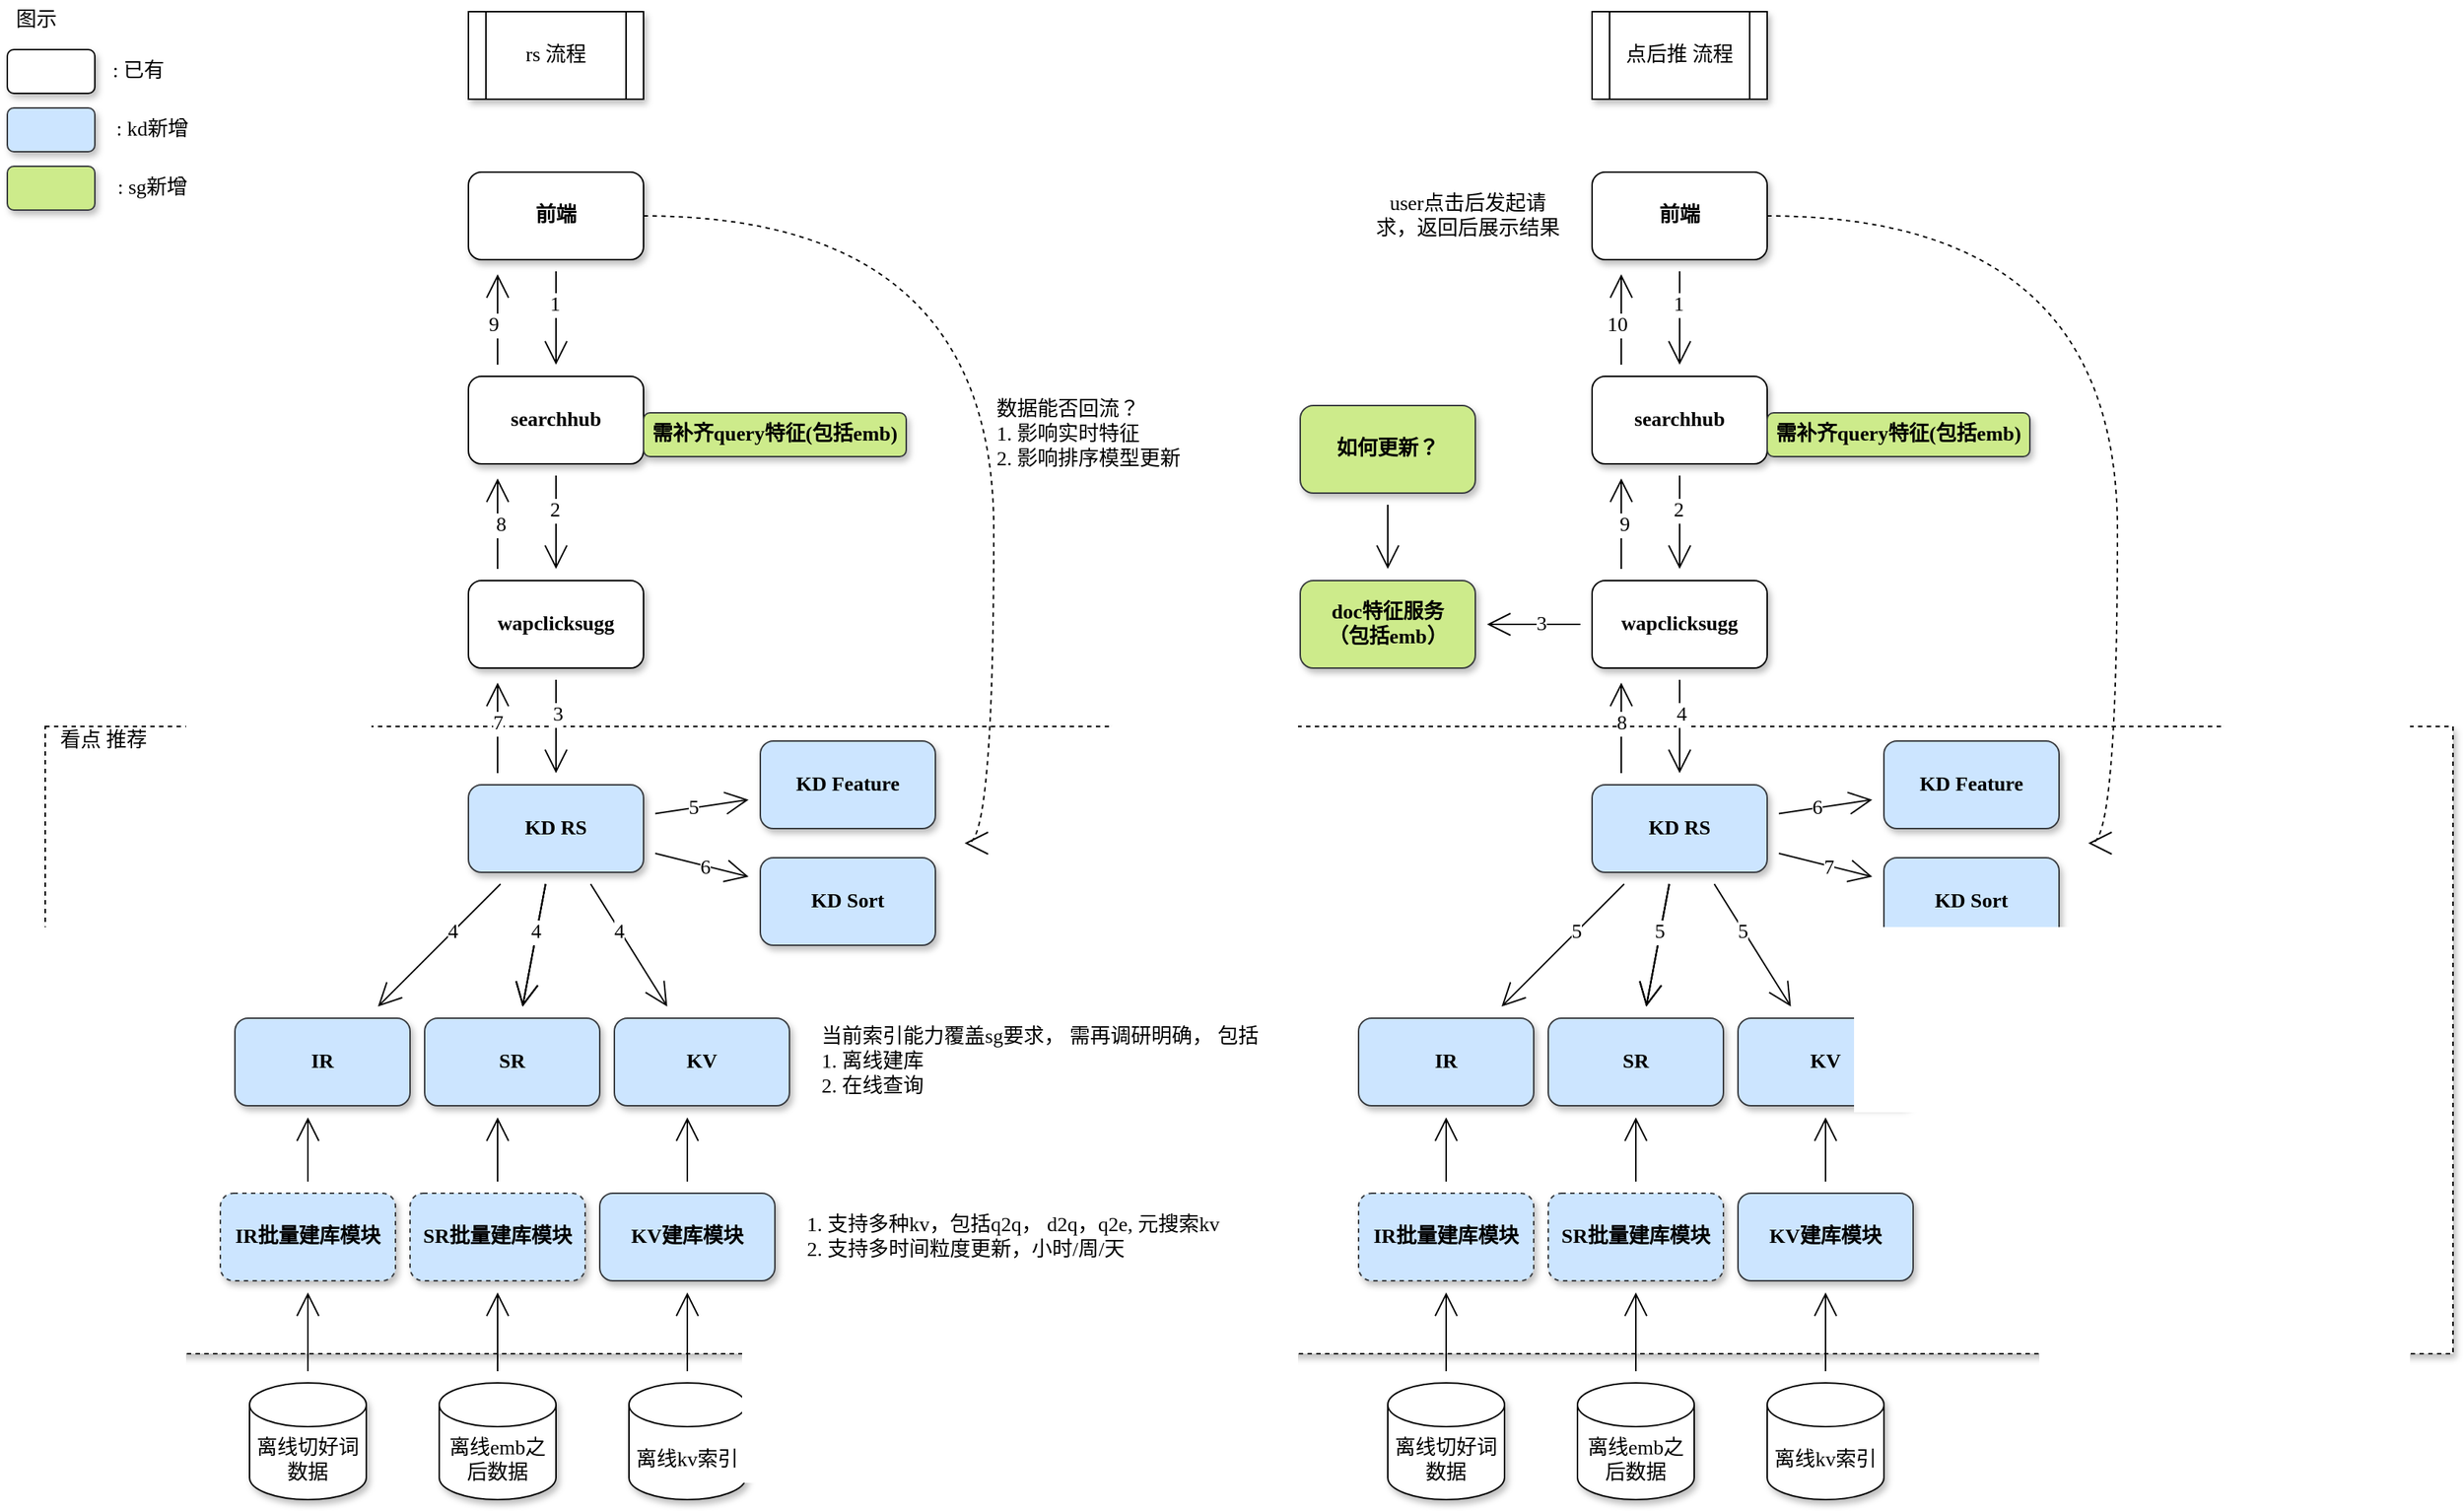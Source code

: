 <mxfile version="14.8.1" type="github">
  <diagram id="nnFaAH7HEng3U08NslFG" name="Page-1">
    <mxGraphModel dx="2306" dy="1069" grid="1" gridSize="10" guides="1" tooltips="1" connect="1" arrows="1" fold="1" page="1" pageScale="1" pageWidth="827" pageHeight="1169" math="0" shadow="0">
      <root>
        <mxCell id="0" />
        <mxCell id="1" parent="0" />
        <mxCell id="K0uJuNvoGsz66MAFgmQ2-1" value="" style="rounded=0;whiteSpace=wrap;html=1;shadow=1;labelBackgroundColor=none;hachureGap=4;pointerEvents=0;fontFamily=Comic Sans MS;fontSize=14;dashed=1;" vertex="1" parent="1">
          <mxGeometry x="170" y="610" width="1650" height="430" as="geometry" />
        </mxCell>
        <mxCell id="K0uJuNvoGsz66MAFgmQ2-2" value="" style="edgeStyle=none;curved=1;rounded=0;orthogonalLoop=1;jettySize=auto;html=1;fontFamily=Comic Sans MS;fontSize=14;endArrow=open;startSize=14;endSize=14;sourcePerimeterSpacing=8;targetPerimeterSpacing=8;" edge="1" parent="1" source="K0uJuNvoGsz66MAFgmQ2-5" target="K0uJuNvoGsz66MAFgmQ2-11">
          <mxGeometry relative="1" as="geometry" />
        </mxCell>
        <mxCell id="K0uJuNvoGsz66MAFgmQ2-3" value="1" style="edgeLabel;html=1;align=center;verticalAlign=middle;resizable=0;points=[];fontSize=14;fontFamily=Comic Sans MS;" vertex="1" connectable="0" parent="K0uJuNvoGsz66MAFgmQ2-2">
          <mxGeometry x="-0.281" y="-1" relative="1" as="geometry">
            <mxPoint as="offset" />
          </mxGeometry>
        </mxCell>
        <mxCell id="K0uJuNvoGsz66MAFgmQ2-4" style="edgeStyle=orthogonalEdgeStyle;curved=1;rounded=0;orthogonalLoop=1;jettySize=auto;html=1;exitX=1;exitY=0.5;exitDx=0;exitDy=0;dashed=1;fontFamily=Comic Sans MS;fontSize=14;endArrow=open;startSize=14;endSize=14;sourcePerimeterSpacing=8;targetPerimeterSpacing=8;" edge="1" parent="1" source="K0uJuNvoGsz66MAFgmQ2-5">
          <mxGeometry relative="1" as="geometry">
            <mxPoint x="800" y="690" as="targetPoint" />
            <Array as="points">
              <mxPoint x="820" y="260" />
              <mxPoint x="820" y="690" />
            </Array>
          </mxGeometry>
        </mxCell>
        <mxCell id="K0uJuNvoGsz66MAFgmQ2-5" value="前端" style="rounded=1;whiteSpace=wrap;html=1;hachureGap=4;pointerEvents=0;shadow=1;fontFamily=Comic Sans MS;labelBackgroundColor=none;fontStyle=1;fontSize=14;" vertex="1" parent="1">
          <mxGeometry x="460" y="230" width="120" height="60" as="geometry" />
        </mxCell>
        <mxCell id="K0uJuNvoGsz66MAFgmQ2-6" value="rs 流程" style="shape=process;whiteSpace=wrap;html=1;backgroundOutline=1;shadow=1;labelBackgroundColor=none;hachureGap=4;pointerEvents=0;fontFamily=Comic Sans MS;fontSize=14;" vertex="1" parent="1">
          <mxGeometry x="460" y="120" width="120" height="60" as="geometry" />
        </mxCell>
        <mxCell id="K0uJuNvoGsz66MAFgmQ2-7" value="" style="edgeStyle=none;curved=1;rounded=0;orthogonalLoop=1;jettySize=auto;html=1;fontFamily=Comic Sans MS;fontSize=14;endArrow=open;startSize=14;endSize=14;sourcePerimeterSpacing=8;targetPerimeterSpacing=8;" edge="1" parent="1" source="K0uJuNvoGsz66MAFgmQ2-11" target="K0uJuNvoGsz66MAFgmQ2-16">
          <mxGeometry relative="1" as="geometry" />
        </mxCell>
        <mxCell id="K0uJuNvoGsz66MAFgmQ2-8" value="2" style="edgeLabel;html=1;align=center;verticalAlign=middle;resizable=0;points=[];fontSize=14;fontFamily=Comic Sans MS;" vertex="1" connectable="0" parent="K0uJuNvoGsz66MAFgmQ2-7">
          <mxGeometry x="-0.25" y="-1" relative="1" as="geometry">
            <mxPoint as="offset" />
          </mxGeometry>
        </mxCell>
        <mxCell id="K0uJuNvoGsz66MAFgmQ2-9" style="edgeStyle=none;curved=1;rounded=0;orthogonalLoop=1;jettySize=auto;html=1;fontFamily=Comic Sans MS;fontSize=14;endArrow=open;startSize=14;endSize=14;sourcePerimeterSpacing=8;targetPerimeterSpacing=8;" edge="1" parent="1">
          <mxGeometry relative="1" as="geometry">
            <mxPoint x="480" y="300" as="targetPoint" />
            <mxPoint x="480" y="362" as="sourcePoint" />
          </mxGeometry>
        </mxCell>
        <mxCell id="K0uJuNvoGsz66MAFgmQ2-10" value="9" style="edgeLabel;html=1;align=center;verticalAlign=middle;resizable=0;points=[];fontSize=14;fontFamily=Comic Sans MS;" vertex="1" connectable="0" parent="K0uJuNvoGsz66MAFgmQ2-9">
          <mxGeometry x="-0.129" y="3" relative="1" as="geometry">
            <mxPoint as="offset" />
          </mxGeometry>
        </mxCell>
        <mxCell id="K0uJuNvoGsz66MAFgmQ2-11" value="searchhub" style="rounded=1;whiteSpace=wrap;html=1;hachureGap=4;pointerEvents=0;shadow=1;fontFamily=Comic Sans MS;labelBackgroundColor=none;fontStyle=1;fontSize=14;" vertex="1" parent="1">
          <mxGeometry x="460" y="370" width="120" height="60" as="geometry" />
        </mxCell>
        <mxCell id="K0uJuNvoGsz66MAFgmQ2-12" value="" style="edgeStyle=none;curved=1;rounded=0;orthogonalLoop=1;jettySize=auto;html=1;fontFamily=Comic Sans MS;fontSize=14;endArrow=open;startSize=14;endSize=14;sourcePerimeterSpacing=8;targetPerimeterSpacing=8;" edge="1" parent="1" source="K0uJuNvoGsz66MAFgmQ2-16" target="K0uJuNvoGsz66MAFgmQ2-38">
          <mxGeometry relative="1" as="geometry" />
        </mxCell>
        <mxCell id="K0uJuNvoGsz66MAFgmQ2-13" value="3" style="edgeLabel;html=1;align=center;verticalAlign=middle;resizable=0;points=[];fontSize=14;fontFamily=Comic Sans MS;" vertex="1" connectable="0" parent="K0uJuNvoGsz66MAFgmQ2-12">
          <mxGeometry x="-0.25" y="1" relative="1" as="geometry">
            <mxPoint as="offset" />
          </mxGeometry>
        </mxCell>
        <mxCell id="K0uJuNvoGsz66MAFgmQ2-14" style="edgeStyle=none;curved=1;rounded=0;orthogonalLoop=1;jettySize=auto;html=1;fontFamily=Comic Sans MS;fontSize=14;endArrow=open;startSize=14;endSize=14;sourcePerimeterSpacing=8;targetPerimeterSpacing=8;" edge="1" parent="1">
          <mxGeometry relative="1" as="geometry">
            <mxPoint x="480" y="440" as="targetPoint" />
            <mxPoint x="480" y="502" as="sourcePoint" />
          </mxGeometry>
        </mxCell>
        <mxCell id="K0uJuNvoGsz66MAFgmQ2-15" value="8" style="edgeLabel;html=1;align=center;verticalAlign=middle;resizable=0;points=[];fontSize=14;fontFamily=Comic Sans MS;" vertex="1" connectable="0" parent="K0uJuNvoGsz66MAFgmQ2-14">
          <mxGeometry x="-0.018" y="-1" relative="1" as="geometry">
            <mxPoint x="1" as="offset" />
          </mxGeometry>
        </mxCell>
        <mxCell id="K0uJuNvoGsz66MAFgmQ2-16" value="wapclicksugg" style="rounded=1;whiteSpace=wrap;html=1;hachureGap=4;pointerEvents=0;shadow=1;fontFamily=Comic Sans MS;labelBackgroundColor=none;fontStyle=1;fontSize=14;" vertex="1" parent="1">
          <mxGeometry x="460" y="510" width="120" height="60" as="geometry" />
        </mxCell>
        <mxCell id="K0uJuNvoGsz66MAFgmQ2-17" value="" style="rounded=1;whiteSpace=wrap;html=1;shadow=1;labelBackgroundColor=none;hachureGap=4;pointerEvents=0;fontFamily=Comic Sans MS;fontSize=14;" vertex="1" parent="1">
          <mxGeometry x="144" y="146" width="60" height="30" as="geometry" />
        </mxCell>
        <mxCell id="K0uJuNvoGsz66MAFgmQ2-18" value="图示" style="text;html=1;strokeColor=none;fillColor=none;align=center;verticalAlign=middle;whiteSpace=wrap;rounded=0;shadow=1;labelBackgroundColor=none;hachureGap=4;pointerEvents=0;fontFamily=Comic Sans MS;fontSize=14;" vertex="1" parent="1">
          <mxGeometry x="144" y="116" width="40" height="20" as="geometry" />
        </mxCell>
        <mxCell id="K0uJuNvoGsz66MAFgmQ2-19" value="" style="rounded=1;whiteSpace=wrap;html=1;shadow=1;labelBackgroundColor=none;hachureGap=4;pointerEvents=0;fontFamily=Comic Sans MS;fontSize=14;fillColor=#cce5ff;strokeColor=#36393d;" vertex="1" parent="1">
          <mxGeometry x="144" y="186" width="60" height="30" as="geometry" />
        </mxCell>
        <mxCell id="K0uJuNvoGsz66MAFgmQ2-20" value=": 已有" style="text;html=1;strokeColor=none;fillColor=none;align=center;verticalAlign=middle;whiteSpace=wrap;rounded=0;shadow=1;labelBackgroundColor=none;hachureGap=4;pointerEvents=0;fontFamily=Comic Sans MS;fontSize=14;" vertex="1" parent="1">
          <mxGeometry x="214" y="151" width="40" height="20" as="geometry" />
        </mxCell>
        <mxCell id="K0uJuNvoGsz66MAFgmQ2-21" value=": kd新增" style="text;html=1;strokeColor=none;fillColor=none;align=center;verticalAlign=middle;whiteSpace=wrap;rounded=0;shadow=1;labelBackgroundColor=none;hachureGap=4;pointerEvents=0;fontFamily=Comic Sans MS;fontSize=14;" vertex="1" parent="1">
          <mxGeometry x="214" y="191" width="59" height="20" as="geometry" />
        </mxCell>
        <mxCell id="K0uJuNvoGsz66MAFgmQ2-22" value="需补齐query特征(包括emb)" style="rounded=1;whiteSpace=wrap;html=1;hachureGap=4;pointerEvents=0;shadow=1;fontFamily=Comic Sans MS;labelBackgroundColor=none;fontStyle=1;fontSize=14;fillColor=#cdeb8b;strokeColor=#36393d;" vertex="1" parent="1">
          <mxGeometry x="580" y="395" width="180" height="30" as="geometry" />
        </mxCell>
        <mxCell id="K0uJuNvoGsz66MAFgmQ2-23" value="" style="edgeStyle=none;curved=1;rounded=0;orthogonalLoop=1;jettySize=auto;html=1;fontFamily=Comic Sans MS;fontSize=14;endArrow=open;startSize=14;endSize=14;sourcePerimeterSpacing=8;targetPerimeterSpacing=8;" edge="1" parent="1" source="K0uJuNvoGsz66MAFgmQ2-38" target="K0uJuNvoGsz66MAFgmQ2-39">
          <mxGeometry relative="1" as="geometry" />
        </mxCell>
        <mxCell id="K0uJuNvoGsz66MAFgmQ2-24" value="6" style="edgeLabel;html=1;align=center;verticalAlign=middle;resizable=0;points=[];fontSize=14;fontFamily=Comic Sans MS;" vertex="1" connectable="0" parent="K0uJuNvoGsz66MAFgmQ2-23">
          <mxGeometry x="0.066" relative="1" as="geometry">
            <mxPoint y="1" as="offset" />
          </mxGeometry>
        </mxCell>
        <mxCell id="K0uJuNvoGsz66MAFgmQ2-25" value="" style="edgeStyle=none;curved=1;rounded=0;orthogonalLoop=1;jettySize=auto;html=1;fontFamily=Comic Sans MS;fontSize=14;endArrow=open;startSize=14;endSize=14;sourcePerimeterSpacing=8;targetPerimeterSpacing=8;" edge="1" parent="1" source="K0uJuNvoGsz66MAFgmQ2-38" target="K0uJuNvoGsz66MAFgmQ2-40">
          <mxGeometry relative="1" as="geometry" />
        </mxCell>
        <mxCell id="K0uJuNvoGsz66MAFgmQ2-26" value="5" style="edgeLabel;html=1;align=center;verticalAlign=middle;resizable=0;points=[];fontSize=14;fontFamily=Comic Sans MS;" vertex="1" connectable="0" parent="K0uJuNvoGsz66MAFgmQ2-25">
          <mxGeometry x="-0.188" relative="1" as="geometry">
            <mxPoint as="offset" />
          </mxGeometry>
        </mxCell>
        <mxCell id="K0uJuNvoGsz66MAFgmQ2-27" value="" style="edgeStyle=none;curved=1;rounded=0;orthogonalLoop=1;jettySize=auto;html=1;fontFamily=Comic Sans MS;fontSize=14;endArrow=open;startSize=14;endSize=14;sourcePerimeterSpacing=8;targetPerimeterSpacing=8;" edge="1" parent="1" source="K0uJuNvoGsz66MAFgmQ2-38" target="K0uJuNvoGsz66MAFgmQ2-41">
          <mxGeometry relative="1" as="geometry" />
        </mxCell>
        <mxCell id="K0uJuNvoGsz66MAFgmQ2-28" value="4" style="edgeLabel;html=1;align=center;verticalAlign=middle;resizable=0;points=[];fontSize=14;fontFamily=Comic Sans MS;" vertex="1" connectable="0" parent="K0uJuNvoGsz66MAFgmQ2-27">
          <mxGeometry x="-0.214" relative="1" as="geometry">
            <mxPoint as="offset" />
          </mxGeometry>
        </mxCell>
        <mxCell id="K0uJuNvoGsz66MAFgmQ2-29" value="" style="edgeStyle=none;curved=1;rounded=0;orthogonalLoop=1;jettySize=auto;html=1;fontFamily=Comic Sans MS;fontSize=14;endArrow=open;startSize=14;endSize=14;sourcePerimeterSpacing=8;targetPerimeterSpacing=8;" edge="1" parent="1" source="K0uJuNvoGsz66MAFgmQ2-38" target="K0uJuNvoGsz66MAFgmQ2-42">
          <mxGeometry relative="1" as="geometry" />
        </mxCell>
        <mxCell id="K0uJuNvoGsz66MAFgmQ2-30" value="" style="edgeStyle=none;curved=1;rounded=0;orthogonalLoop=1;jettySize=auto;html=1;fontFamily=Comic Sans MS;fontSize=14;endArrow=open;startSize=14;endSize=14;sourcePerimeterSpacing=8;targetPerimeterSpacing=8;" edge="1" parent="1" source="K0uJuNvoGsz66MAFgmQ2-38" target="K0uJuNvoGsz66MAFgmQ2-42">
          <mxGeometry relative="1" as="geometry" />
        </mxCell>
        <mxCell id="K0uJuNvoGsz66MAFgmQ2-31" value="" style="edgeStyle=none;curved=1;rounded=0;orthogonalLoop=1;jettySize=auto;html=1;fontFamily=Comic Sans MS;fontSize=14;endArrow=open;startSize=14;endSize=14;sourcePerimeterSpacing=8;targetPerimeterSpacing=8;" edge="1" parent="1" source="K0uJuNvoGsz66MAFgmQ2-38" target="K0uJuNvoGsz66MAFgmQ2-42">
          <mxGeometry relative="1" as="geometry" />
        </mxCell>
        <mxCell id="K0uJuNvoGsz66MAFgmQ2-32" value="" style="edgeStyle=none;curved=1;rounded=0;orthogonalLoop=1;jettySize=auto;html=1;fontFamily=Comic Sans MS;fontSize=14;endArrow=open;startSize=14;endSize=14;sourcePerimeterSpacing=8;targetPerimeterSpacing=8;" edge="1" parent="1" source="K0uJuNvoGsz66MAFgmQ2-38" target="K0uJuNvoGsz66MAFgmQ2-42">
          <mxGeometry relative="1" as="geometry" />
        </mxCell>
        <mxCell id="K0uJuNvoGsz66MAFgmQ2-33" value="4" style="edgeLabel;html=1;align=center;verticalAlign=middle;resizable=0;points=[];fontSize=14;fontFamily=Comic Sans MS;" vertex="1" connectable="0" parent="K0uJuNvoGsz66MAFgmQ2-32">
          <mxGeometry x="-0.211" y="-1" relative="1" as="geometry">
            <mxPoint as="offset" />
          </mxGeometry>
        </mxCell>
        <mxCell id="K0uJuNvoGsz66MAFgmQ2-34" value="" style="edgeStyle=none;curved=1;rounded=0;orthogonalLoop=1;jettySize=auto;html=1;fontFamily=Comic Sans MS;fontSize=14;endArrow=open;startSize=14;endSize=14;sourcePerimeterSpacing=8;targetPerimeterSpacing=8;" edge="1" parent="1" source="K0uJuNvoGsz66MAFgmQ2-38" target="K0uJuNvoGsz66MAFgmQ2-43">
          <mxGeometry relative="1" as="geometry" />
        </mxCell>
        <mxCell id="K0uJuNvoGsz66MAFgmQ2-35" value="4" style="edgeLabel;html=1;align=center;verticalAlign=middle;resizable=0;points=[];fontSize=14;fontFamily=Comic Sans MS;" vertex="1" connectable="0" parent="K0uJuNvoGsz66MAFgmQ2-34">
          <mxGeometry x="-0.246" y="-1" relative="1" as="geometry">
            <mxPoint as="offset" />
          </mxGeometry>
        </mxCell>
        <mxCell id="K0uJuNvoGsz66MAFgmQ2-36" style="edgeStyle=none;curved=1;rounded=0;orthogonalLoop=1;jettySize=auto;html=1;fontFamily=Comic Sans MS;fontSize=14;endArrow=open;startSize=14;endSize=14;sourcePerimeterSpacing=8;targetPerimeterSpacing=8;" edge="1" parent="1">
          <mxGeometry relative="1" as="geometry">
            <mxPoint x="480" y="580" as="targetPoint" />
            <mxPoint x="480" y="642" as="sourcePoint" />
          </mxGeometry>
        </mxCell>
        <mxCell id="K0uJuNvoGsz66MAFgmQ2-37" value="7" style="edgeLabel;html=1;align=center;verticalAlign=middle;resizable=0;points=[];fontSize=14;fontFamily=Comic Sans MS;" vertex="1" connectable="0" parent="K0uJuNvoGsz66MAFgmQ2-36">
          <mxGeometry x="0.099" relative="1" as="geometry">
            <mxPoint as="offset" />
          </mxGeometry>
        </mxCell>
        <mxCell id="K0uJuNvoGsz66MAFgmQ2-38" value="KD RS" style="rounded=1;whiteSpace=wrap;html=1;hachureGap=4;pointerEvents=0;shadow=1;fontFamily=Comic Sans MS;labelBackgroundColor=none;fontStyle=1;fontSize=14;fillColor=#cce5ff;strokeColor=#36393d;" vertex="1" parent="1">
          <mxGeometry x="460" y="650" width="120" height="60" as="geometry" />
        </mxCell>
        <mxCell id="K0uJuNvoGsz66MAFgmQ2-39" value="KD Sort" style="rounded=1;whiteSpace=wrap;html=1;hachureGap=4;pointerEvents=0;shadow=1;fontFamily=Comic Sans MS;labelBackgroundColor=none;fontStyle=1;fontSize=14;fillColor=#cce5ff;strokeColor=#36393d;" vertex="1" parent="1">
          <mxGeometry x="660" y="700" width="120" height="60" as="geometry" />
        </mxCell>
        <mxCell id="K0uJuNvoGsz66MAFgmQ2-40" value="KD Feature" style="rounded=1;whiteSpace=wrap;html=1;hachureGap=4;pointerEvents=0;shadow=1;fontFamily=Comic Sans MS;labelBackgroundColor=none;fontStyle=1;fontSize=14;fillColor=#cce5ff;strokeColor=#36393d;" vertex="1" parent="1">
          <mxGeometry x="660" y="620" width="120" height="60" as="geometry" />
        </mxCell>
        <mxCell id="K0uJuNvoGsz66MAFgmQ2-41" value="IR" style="rounded=1;whiteSpace=wrap;html=1;hachureGap=4;pointerEvents=0;shadow=1;fontFamily=Comic Sans MS;labelBackgroundColor=none;fontStyle=1;fontSize=14;fillColor=#cce5ff;strokeColor=#36393d;" vertex="1" parent="1">
          <mxGeometry x="300" y="810" width="120" height="60" as="geometry" />
        </mxCell>
        <mxCell id="K0uJuNvoGsz66MAFgmQ2-42" value="SR" style="rounded=1;whiteSpace=wrap;html=1;hachureGap=4;pointerEvents=0;shadow=1;fontFamily=Comic Sans MS;labelBackgroundColor=none;fontStyle=1;fontSize=14;fillColor=#cce5ff;strokeColor=#36393d;" vertex="1" parent="1">
          <mxGeometry x="430" y="810" width="120" height="60" as="geometry" />
        </mxCell>
        <mxCell id="K0uJuNvoGsz66MAFgmQ2-43" value="KV" style="rounded=1;whiteSpace=wrap;html=1;hachureGap=4;pointerEvents=0;shadow=1;fontFamily=Comic Sans MS;labelBackgroundColor=none;fontStyle=1;fontSize=14;fillColor=#cce5ff;strokeColor=#36393d;" vertex="1" parent="1">
          <mxGeometry x="560" y="810" width="120" height="60" as="geometry" />
        </mxCell>
        <mxCell id="K0uJuNvoGsz66MAFgmQ2-44" value="数据能否回流？&lt;br&gt;1. 影响实时特征&lt;br&gt;2. 影响排序模型更新" style="text;html=1;strokeColor=none;fillColor=none;align=left;verticalAlign=middle;whiteSpace=wrap;rounded=0;shadow=1;labelBackgroundColor=none;hachureGap=4;pointerEvents=0;fontFamily=Comic Sans MS;fontSize=14;" vertex="1" parent="1">
          <mxGeometry x="820" y="400" width="140" height="20" as="geometry" />
        </mxCell>
        <mxCell id="K0uJuNvoGsz66MAFgmQ2-45" value="" style="rounded=1;whiteSpace=wrap;html=1;shadow=1;labelBackgroundColor=none;hachureGap=4;pointerEvents=0;fontFamily=Comic Sans MS;fontSize=14;fillColor=#cdeb8b;strokeColor=#36393d;" vertex="1" parent="1">
          <mxGeometry x="144" y="226" width="60" height="30" as="geometry" />
        </mxCell>
        <mxCell id="K0uJuNvoGsz66MAFgmQ2-46" value=": sg新增" style="text;html=1;strokeColor=none;fillColor=none;align=center;verticalAlign=middle;whiteSpace=wrap;rounded=0;shadow=1;labelBackgroundColor=none;hachureGap=4;pointerEvents=0;fontFamily=Comic Sans MS;fontSize=14;" vertex="1" parent="1">
          <mxGeometry x="214" y="231" width="59" height="20" as="geometry" />
        </mxCell>
        <mxCell id="K0uJuNvoGsz66MAFgmQ2-47" value="" style="edgeStyle=none;curved=1;rounded=0;orthogonalLoop=1;jettySize=auto;html=1;fontFamily=Comic Sans MS;fontSize=14;endArrow=open;startSize=14;endSize=14;sourcePerimeterSpacing=8;targetPerimeterSpacing=8;" edge="1" parent="1" source="K0uJuNvoGsz66MAFgmQ2-50" target="K0uJuNvoGsz66MAFgmQ2-56">
          <mxGeometry relative="1" as="geometry" />
        </mxCell>
        <mxCell id="K0uJuNvoGsz66MAFgmQ2-48" value="1" style="edgeLabel;html=1;align=center;verticalAlign=middle;resizable=0;points=[];fontSize=14;fontFamily=Comic Sans MS;" vertex="1" connectable="0" parent="K0uJuNvoGsz66MAFgmQ2-47">
          <mxGeometry x="-0.281" y="-1" relative="1" as="geometry">
            <mxPoint as="offset" />
          </mxGeometry>
        </mxCell>
        <mxCell id="K0uJuNvoGsz66MAFgmQ2-49" style="edgeStyle=orthogonalEdgeStyle;curved=1;rounded=0;orthogonalLoop=1;jettySize=auto;html=1;exitX=1;exitY=0.5;exitDx=0;exitDy=0;dashed=1;fontFamily=Comic Sans MS;fontSize=14;endArrow=open;startSize=14;endSize=14;sourcePerimeterSpacing=8;targetPerimeterSpacing=8;" edge="1" parent="1" source="K0uJuNvoGsz66MAFgmQ2-50">
          <mxGeometry relative="1" as="geometry">
            <mxPoint x="1570" y="690" as="targetPoint" />
            <Array as="points">
              <mxPoint x="1590" y="260" />
              <mxPoint x="1590" y="690" />
            </Array>
          </mxGeometry>
        </mxCell>
        <mxCell id="K0uJuNvoGsz66MAFgmQ2-50" value="前端" style="rounded=1;whiteSpace=wrap;html=1;hachureGap=4;pointerEvents=0;shadow=1;fontFamily=Comic Sans MS;labelBackgroundColor=none;fontStyle=1;fontSize=14;" vertex="1" parent="1">
          <mxGeometry x="1230" y="230" width="120" height="60" as="geometry" />
        </mxCell>
        <mxCell id="K0uJuNvoGsz66MAFgmQ2-51" value="点后推 流程" style="shape=process;whiteSpace=wrap;html=1;backgroundOutline=1;shadow=1;labelBackgroundColor=none;hachureGap=4;pointerEvents=0;fontFamily=Comic Sans MS;fontSize=14;" vertex="1" parent="1">
          <mxGeometry x="1230" y="120" width="120" height="60" as="geometry" />
        </mxCell>
        <mxCell id="K0uJuNvoGsz66MAFgmQ2-52" value="" style="edgeStyle=none;curved=1;rounded=0;orthogonalLoop=1;jettySize=auto;html=1;fontFamily=Comic Sans MS;fontSize=14;endArrow=open;startSize=14;endSize=14;sourcePerimeterSpacing=8;targetPerimeterSpacing=8;" edge="1" parent="1" source="K0uJuNvoGsz66MAFgmQ2-56" target="K0uJuNvoGsz66MAFgmQ2-63">
          <mxGeometry relative="1" as="geometry" />
        </mxCell>
        <mxCell id="K0uJuNvoGsz66MAFgmQ2-53" value="2" style="edgeLabel;html=1;align=center;verticalAlign=middle;resizable=0;points=[];fontSize=14;fontFamily=Comic Sans MS;" vertex="1" connectable="0" parent="K0uJuNvoGsz66MAFgmQ2-52">
          <mxGeometry x="-0.25" y="-1" relative="1" as="geometry">
            <mxPoint as="offset" />
          </mxGeometry>
        </mxCell>
        <mxCell id="K0uJuNvoGsz66MAFgmQ2-54" style="edgeStyle=none;curved=1;rounded=0;orthogonalLoop=1;jettySize=auto;html=1;fontFamily=Comic Sans MS;fontSize=14;endArrow=open;startSize=14;endSize=14;sourcePerimeterSpacing=8;targetPerimeterSpacing=8;" edge="1" parent="1">
          <mxGeometry relative="1" as="geometry">
            <mxPoint x="1250" y="300" as="targetPoint" />
            <mxPoint x="1250" y="362" as="sourcePoint" />
          </mxGeometry>
        </mxCell>
        <mxCell id="K0uJuNvoGsz66MAFgmQ2-55" value="10" style="edgeLabel;html=1;align=center;verticalAlign=middle;resizable=0;points=[];fontSize=14;fontFamily=Comic Sans MS;" vertex="1" connectable="0" parent="K0uJuNvoGsz66MAFgmQ2-54">
          <mxGeometry x="-0.129" y="3" relative="1" as="geometry">
            <mxPoint as="offset" />
          </mxGeometry>
        </mxCell>
        <mxCell id="K0uJuNvoGsz66MAFgmQ2-56" value="searchhub" style="rounded=1;whiteSpace=wrap;html=1;hachureGap=4;pointerEvents=0;shadow=1;fontFamily=Comic Sans MS;labelBackgroundColor=none;fontStyle=1;fontSize=14;" vertex="1" parent="1">
          <mxGeometry x="1230" y="370" width="120" height="60" as="geometry" />
        </mxCell>
        <mxCell id="K0uJuNvoGsz66MAFgmQ2-57" value="" style="edgeStyle=none;curved=1;rounded=0;orthogonalLoop=1;jettySize=auto;html=1;fontFamily=Comic Sans MS;fontSize=14;endArrow=open;startSize=14;endSize=14;sourcePerimeterSpacing=8;targetPerimeterSpacing=8;" edge="1" parent="1" source="K0uJuNvoGsz66MAFgmQ2-63" target="K0uJuNvoGsz66MAFgmQ2-80">
          <mxGeometry relative="1" as="geometry" />
        </mxCell>
        <mxCell id="K0uJuNvoGsz66MAFgmQ2-58" value="4" style="edgeLabel;html=1;align=center;verticalAlign=middle;resizable=0;points=[];fontSize=14;fontFamily=Comic Sans MS;" vertex="1" connectable="0" parent="K0uJuNvoGsz66MAFgmQ2-57">
          <mxGeometry x="-0.25" y="1" relative="1" as="geometry">
            <mxPoint as="offset" />
          </mxGeometry>
        </mxCell>
        <mxCell id="K0uJuNvoGsz66MAFgmQ2-59" style="edgeStyle=none;curved=1;rounded=0;orthogonalLoop=1;jettySize=auto;html=1;fontFamily=Comic Sans MS;fontSize=14;endArrow=open;startSize=14;endSize=14;sourcePerimeterSpacing=8;targetPerimeterSpacing=8;" edge="1" parent="1">
          <mxGeometry relative="1" as="geometry">
            <mxPoint x="1250" y="440" as="targetPoint" />
            <mxPoint x="1250" y="502" as="sourcePoint" />
          </mxGeometry>
        </mxCell>
        <mxCell id="K0uJuNvoGsz66MAFgmQ2-60" value="9" style="edgeLabel;html=1;align=center;verticalAlign=middle;resizable=0;points=[];fontSize=14;fontFamily=Comic Sans MS;" vertex="1" connectable="0" parent="K0uJuNvoGsz66MAFgmQ2-59">
          <mxGeometry x="-0.018" y="-1" relative="1" as="geometry">
            <mxPoint x="1" as="offset" />
          </mxGeometry>
        </mxCell>
        <mxCell id="K0uJuNvoGsz66MAFgmQ2-61" value="" style="edgeStyle=orthogonalEdgeStyle;curved=1;rounded=0;orthogonalLoop=1;jettySize=auto;html=1;fontFamily=Comic Sans MS;fontSize=14;endArrow=open;startSize=14;endSize=14;sourcePerimeterSpacing=8;targetPerimeterSpacing=8;" edge="1" parent="1" source="K0uJuNvoGsz66MAFgmQ2-63" target="K0uJuNvoGsz66MAFgmQ2-87">
          <mxGeometry relative="1" as="geometry" />
        </mxCell>
        <mxCell id="K0uJuNvoGsz66MAFgmQ2-62" value="3" style="edgeLabel;html=1;align=center;verticalAlign=middle;resizable=0;points=[];fontSize=14;fontFamily=Comic Sans MS;" vertex="1" connectable="0" parent="K0uJuNvoGsz66MAFgmQ2-61">
          <mxGeometry x="-0.156" relative="1" as="geometry">
            <mxPoint as="offset" />
          </mxGeometry>
        </mxCell>
        <mxCell id="K0uJuNvoGsz66MAFgmQ2-63" value="wapclicksugg" style="rounded=1;whiteSpace=wrap;html=1;hachureGap=4;pointerEvents=0;shadow=1;fontFamily=Comic Sans MS;labelBackgroundColor=none;fontStyle=1;fontSize=14;" vertex="1" parent="1">
          <mxGeometry x="1230" y="510" width="120" height="60" as="geometry" />
        </mxCell>
        <mxCell id="K0uJuNvoGsz66MAFgmQ2-64" value="需补齐query特征(包括emb)" style="rounded=1;whiteSpace=wrap;html=1;hachureGap=4;pointerEvents=0;shadow=1;fontFamily=Comic Sans MS;labelBackgroundColor=none;fontStyle=1;fontSize=14;fillColor=#cdeb8b;strokeColor=#36393d;" vertex="1" parent="1">
          <mxGeometry x="1350" y="395" width="180" height="30" as="geometry" />
        </mxCell>
        <mxCell id="K0uJuNvoGsz66MAFgmQ2-65" value="" style="edgeStyle=none;curved=1;rounded=0;orthogonalLoop=1;jettySize=auto;html=1;fontFamily=Comic Sans MS;fontSize=14;endArrow=open;startSize=14;endSize=14;sourcePerimeterSpacing=8;targetPerimeterSpacing=8;" edge="1" parent="1" source="K0uJuNvoGsz66MAFgmQ2-80" target="K0uJuNvoGsz66MAFgmQ2-81">
          <mxGeometry relative="1" as="geometry" />
        </mxCell>
        <mxCell id="K0uJuNvoGsz66MAFgmQ2-66" value="7" style="edgeLabel;html=1;align=center;verticalAlign=middle;resizable=0;points=[];fontSize=14;fontFamily=Comic Sans MS;" vertex="1" connectable="0" parent="K0uJuNvoGsz66MAFgmQ2-65">
          <mxGeometry x="0.066" relative="1" as="geometry">
            <mxPoint y="1" as="offset" />
          </mxGeometry>
        </mxCell>
        <mxCell id="K0uJuNvoGsz66MAFgmQ2-67" value="" style="edgeStyle=none;curved=1;rounded=0;orthogonalLoop=1;jettySize=auto;html=1;fontFamily=Comic Sans MS;fontSize=14;endArrow=open;startSize=14;endSize=14;sourcePerimeterSpacing=8;targetPerimeterSpacing=8;" edge="1" parent="1" source="K0uJuNvoGsz66MAFgmQ2-80" target="K0uJuNvoGsz66MAFgmQ2-82">
          <mxGeometry relative="1" as="geometry" />
        </mxCell>
        <mxCell id="K0uJuNvoGsz66MAFgmQ2-68" value="6" style="edgeLabel;html=1;align=center;verticalAlign=middle;resizable=0;points=[];fontSize=14;fontFamily=Comic Sans MS;" vertex="1" connectable="0" parent="K0uJuNvoGsz66MAFgmQ2-67">
          <mxGeometry x="-0.188" relative="1" as="geometry">
            <mxPoint as="offset" />
          </mxGeometry>
        </mxCell>
        <mxCell id="K0uJuNvoGsz66MAFgmQ2-69" value="" style="edgeStyle=none;curved=1;rounded=0;orthogonalLoop=1;jettySize=auto;html=1;fontFamily=Comic Sans MS;fontSize=14;endArrow=open;startSize=14;endSize=14;sourcePerimeterSpacing=8;targetPerimeterSpacing=8;" edge="1" parent="1" source="K0uJuNvoGsz66MAFgmQ2-80" target="K0uJuNvoGsz66MAFgmQ2-83">
          <mxGeometry relative="1" as="geometry" />
        </mxCell>
        <mxCell id="K0uJuNvoGsz66MAFgmQ2-70" value="5" style="edgeLabel;html=1;align=center;verticalAlign=middle;resizable=0;points=[];fontSize=14;fontFamily=Comic Sans MS;" vertex="1" connectable="0" parent="K0uJuNvoGsz66MAFgmQ2-69">
          <mxGeometry x="-0.214" relative="1" as="geometry">
            <mxPoint as="offset" />
          </mxGeometry>
        </mxCell>
        <mxCell id="K0uJuNvoGsz66MAFgmQ2-71" value="" style="edgeStyle=none;curved=1;rounded=0;orthogonalLoop=1;jettySize=auto;html=1;fontFamily=Comic Sans MS;fontSize=14;endArrow=open;startSize=14;endSize=14;sourcePerimeterSpacing=8;targetPerimeterSpacing=8;" edge="1" parent="1" source="K0uJuNvoGsz66MAFgmQ2-80" target="K0uJuNvoGsz66MAFgmQ2-84">
          <mxGeometry relative="1" as="geometry" />
        </mxCell>
        <mxCell id="K0uJuNvoGsz66MAFgmQ2-72" value="" style="edgeStyle=none;curved=1;rounded=0;orthogonalLoop=1;jettySize=auto;html=1;fontFamily=Comic Sans MS;fontSize=14;endArrow=open;startSize=14;endSize=14;sourcePerimeterSpacing=8;targetPerimeterSpacing=8;" edge="1" parent="1" source="K0uJuNvoGsz66MAFgmQ2-80" target="K0uJuNvoGsz66MAFgmQ2-84">
          <mxGeometry relative="1" as="geometry" />
        </mxCell>
        <mxCell id="K0uJuNvoGsz66MAFgmQ2-73" value="" style="edgeStyle=none;curved=1;rounded=0;orthogonalLoop=1;jettySize=auto;html=1;fontFamily=Comic Sans MS;fontSize=14;endArrow=open;startSize=14;endSize=14;sourcePerimeterSpacing=8;targetPerimeterSpacing=8;" edge="1" parent="1" source="K0uJuNvoGsz66MAFgmQ2-80" target="K0uJuNvoGsz66MAFgmQ2-84">
          <mxGeometry relative="1" as="geometry" />
        </mxCell>
        <mxCell id="K0uJuNvoGsz66MAFgmQ2-74" value="" style="edgeStyle=none;curved=1;rounded=0;orthogonalLoop=1;jettySize=auto;html=1;fontFamily=Comic Sans MS;fontSize=14;endArrow=open;startSize=14;endSize=14;sourcePerimeterSpacing=8;targetPerimeterSpacing=8;" edge="1" parent="1" source="K0uJuNvoGsz66MAFgmQ2-80" target="K0uJuNvoGsz66MAFgmQ2-84">
          <mxGeometry relative="1" as="geometry" />
        </mxCell>
        <mxCell id="K0uJuNvoGsz66MAFgmQ2-75" value="5" style="edgeLabel;html=1;align=center;verticalAlign=middle;resizable=0;points=[];fontSize=14;fontFamily=Comic Sans MS;" vertex="1" connectable="0" parent="K0uJuNvoGsz66MAFgmQ2-74">
          <mxGeometry x="-0.211" y="-1" relative="1" as="geometry">
            <mxPoint as="offset" />
          </mxGeometry>
        </mxCell>
        <mxCell id="K0uJuNvoGsz66MAFgmQ2-76" value="" style="edgeStyle=none;curved=1;rounded=0;orthogonalLoop=1;jettySize=auto;html=1;fontFamily=Comic Sans MS;fontSize=14;endArrow=open;startSize=14;endSize=14;sourcePerimeterSpacing=8;targetPerimeterSpacing=8;" edge="1" parent="1" source="K0uJuNvoGsz66MAFgmQ2-80" target="K0uJuNvoGsz66MAFgmQ2-85">
          <mxGeometry relative="1" as="geometry" />
        </mxCell>
        <mxCell id="K0uJuNvoGsz66MAFgmQ2-77" value="5" style="edgeLabel;html=1;align=center;verticalAlign=middle;resizable=0;points=[];fontSize=14;fontFamily=Comic Sans MS;" vertex="1" connectable="0" parent="K0uJuNvoGsz66MAFgmQ2-76">
          <mxGeometry x="-0.246" y="-1" relative="1" as="geometry">
            <mxPoint as="offset" />
          </mxGeometry>
        </mxCell>
        <mxCell id="K0uJuNvoGsz66MAFgmQ2-78" style="edgeStyle=none;curved=1;rounded=0;orthogonalLoop=1;jettySize=auto;html=1;fontFamily=Comic Sans MS;fontSize=14;endArrow=open;startSize=14;endSize=14;sourcePerimeterSpacing=8;targetPerimeterSpacing=8;" edge="1" parent="1">
          <mxGeometry relative="1" as="geometry">
            <mxPoint x="1250" y="580" as="targetPoint" />
            <mxPoint x="1250" y="642" as="sourcePoint" />
          </mxGeometry>
        </mxCell>
        <mxCell id="K0uJuNvoGsz66MAFgmQ2-79" value="8" style="edgeLabel;html=1;align=center;verticalAlign=middle;resizable=0;points=[];fontSize=14;fontFamily=Comic Sans MS;" vertex="1" connectable="0" parent="K0uJuNvoGsz66MAFgmQ2-78">
          <mxGeometry x="0.099" relative="1" as="geometry">
            <mxPoint as="offset" />
          </mxGeometry>
        </mxCell>
        <mxCell id="K0uJuNvoGsz66MAFgmQ2-80" value="KD RS" style="rounded=1;whiteSpace=wrap;html=1;hachureGap=4;pointerEvents=0;shadow=1;fontFamily=Comic Sans MS;labelBackgroundColor=none;fontStyle=1;fontSize=14;fillColor=#cce5ff;strokeColor=#36393d;" vertex="1" parent="1">
          <mxGeometry x="1230" y="650" width="120" height="60" as="geometry" />
        </mxCell>
        <mxCell id="K0uJuNvoGsz66MAFgmQ2-81" value="KD Sort" style="rounded=1;whiteSpace=wrap;html=1;hachureGap=4;pointerEvents=0;shadow=1;fontFamily=Comic Sans MS;labelBackgroundColor=none;fontStyle=1;fontSize=14;fillColor=#cce5ff;strokeColor=#36393d;" vertex="1" parent="1">
          <mxGeometry x="1430" y="700" width="120" height="60" as="geometry" />
        </mxCell>
        <mxCell id="K0uJuNvoGsz66MAFgmQ2-82" value="KD Feature" style="rounded=1;whiteSpace=wrap;html=1;hachureGap=4;pointerEvents=0;shadow=1;fontFamily=Comic Sans MS;labelBackgroundColor=none;fontStyle=1;fontSize=14;fillColor=#cce5ff;strokeColor=#36393d;" vertex="1" parent="1">
          <mxGeometry x="1430" y="620" width="120" height="60" as="geometry" />
        </mxCell>
        <mxCell id="K0uJuNvoGsz66MAFgmQ2-83" value="IR" style="rounded=1;whiteSpace=wrap;html=1;hachureGap=4;pointerEvents=0;shadow=1;fontFamily=Comic Sans MS;labelBackgroundColor=none;fontStyle=1;fontSize=14;fillColor=#cce5ff;strokeColor=#36393d;" vertex="1" parent="1">
          <mxGeometry x="1070" y="810" width="120" height="60" as="geometry" />
        </mxCell>
        <mxCell id="K0uJuNvoGsz66MAFgmQ2-84" value="SR" style="rounded=1;whiteSpace=wrap;html=1;hachureGap=4;pointerEvents=0;shadow=1;fontFamily=Comic Sans MS;labelBackgroundColor=none;fontStyle=1;fontSize=14;fillColor=#cce5ff;strokeColor=#36393d;" vertex="1" parent="1">
          <mxGeometry x="1200" y="810" width="120" height="60" as="geometry" />
        </mxCell>
        <mxCell id="K0uJuNvoGsz66MAFgmQ2-85" value="KV" style="rounded=1;whiteSpace=wrap;html=1;hachureGap=4;pointerEvents=0;shadow=1;fontFamily=Comic Sans MS;labelBackgroundColor=none;fontStyle=1;fontSize=14;fillColor=#cce5ff;strokeColor=#36393d;" vertex="1" parent="1">
          <mxGeometry x="1330" y="810" width="120" height="60" as="geometry" />
        </mxCell>
        <mxCell id="K0uJuNvoGsz66MAFgmQ2-86" value="当前索引能力覆盖sg要求， 需再调研明确， 包括&lt;br&gt;1. 离线建库&lt;br&gt;2. 在线查询" style="text;html=1;strokeColor=none;fillColor=none;align=left;verticalAlign=middle;whiteSpace=wrap;rounded=0;shadow=1;labelBackgroundColor=none;hachureGap=4;pointerEvents=0;fontFamily=Comic Sans MS;fontSize=14;" vertex="1" parent="1">
          <mxGeometry x="700" y="830" width="320" height="20" as="geometry" />
        </mxCell>
        <mxCell id="K0uJuNvoGsz66MAFgmQ2-87" value="doc特征服务&lt;br&gt;（包括emb）" style="rounded=1;whiteSpace=wrap;html=1;hachureGap=4;pointerEvents=0;shadow=1;fontFamily=Comic Sans MS;labelBackgroundColor=none;fontStyle=1;fontSize=14;fillColor=#cdeb8b;strokeColor=#36393d;" vertex="1" parent="1">
          <mxGeometry x="1030" y="510" width="120" height="60" as="geometry" />
        </mxCell>
        <mxCell id="K0uJuNvoGsz66MAFgmQ2-88" value="user点击后发起请求，返回后展示结果" style="text;html=1;strokeColor=none;fillColor=none;align=center;verticalAlign=middle;whiteSpace=wrap;rounded=0;shadow=1;labelBackgroundColor=none;hachureGap=4;pointerEvents=0;fontFamily=Comic Sans MS;fontSize=14;" vertex="1" parent="1">
          <mxGeometry x="1080" y="250" width="130" height="20" as="geometry" />
        </mxCell>
        <mxCell id="K0uJuNvoGsz66MAFgmQ2-89" value="" style="edgeStyle=orthogonalEdgeStyle;curved=1;rounded=0;orthogonalLoop=1;jettySize=auto;html=1;fontFamily=Comic Sans MS;fontSize=14;endArrow=open;startSize=14;endSize=14;sourcePerimeterSpacing=8;targetPerimeterSpacing=8;" edge="1" parent="1" source="K0uJuNvoGsz66MAFgmQ2-90" target="K0uJuNvoGsz66MAFgmQ2-92">
          <mxGeometry relative="1" as="geometry" />
        </mxCell>
        <mxCell id="K0uJuNvoGsz66MAFgmQ2-90" value="离线kv索引" style="shape=cylinder3;whiteSpace=wrap;html=1;boundedLbl=1;backgroundOutline=1;size=15;shadow=1;labelBackgroundColor=none;hachureGap=4;pointerEvents=0;fontFamily=Comic Sans MS;fontSize=14;" vertex="1" parent="1">
          <mxGeometry x="1350" y="1060" width="80" height="80" as="geometry" />
        </mxCell>
        <mxCell id="K0uJuNvoGsz66MAFgmQ2-91" value="" style="edgeStyle=orthogonalEdgeStyle;curved=1;rounded=0;orthogonalLoop=1;jettySize=auto;html=1;fontFamily=Comic Sans MS;fontSize=14;endArrow=open;startSize=14;endSize=14;sourcePerimeterSpacing=8;targetPerimeterSpacing=8;" edge="1" parent="1" source="K0uJuNvoGsz66MAFgmQ2-92" target="K0uJuNvoGsz66MAFgmQ2-85">
          <mxGeometry relative="1" as="geometry" />
        </mxCell>
        <mxCell id="K0uJuNvoGsz66MAFgmQ2-92" value="KV建库模块" style="rounded=1;whiteSpace=wrap;html=1;hachureGap=4;pointerEvents=0;shadow=1;fontFamily=Comic Sans MS;labelBackgroundColor=none;fontStyle=1;fontSize=14;fillColor=#cce5ff;strokeColor=#36393d;" vertex="1" parent="1">
          <mxGeometry x="1330" y="930" width="120" height="60" as="geometry" />
        </mxCell>
        <mxCell id="K0uJuNvoGsz66MAFgmQ2-93" value="1. 支持多种kv，包括q2q， d2q，q2e, 元搜索kv&lt;br&gt;2. 支持多时间粒度更新，小时/周/天" style="text;html=1;strokeColor=none;fillColor=none;align=left;verticalAlign=middle;whiteSpace=wrap;rounded=0;shadow=1;labelBackgroundColor=none;hachureGap=4;pointerEvents=0;fontFamily=Comic Sans MS;fontSize=14;" vertex="1" parent="1">
          <mxGeometry x="690" y="950" width="320" height="20" as="geometry" />
        </mxCell>
        <mxCell id="K0uJuNvoGsz66MAFgmQ2-94" value="" style="edgeStyle=orthogonalEdgeStyle;curved=1;rounded=0;orthogonalLoop=1;jettySize=auto;html=1;fontFamily=Comic Sans MS;fontSize=14;endArrow=open;startSize=14;endSize=14;sourcePerimeterSpacing=8;targetPerimeterSpacing=8;" edge="1" parent="1" source="K0uJuNvoGsz66MAFgmQ2-95" target="K0uJuNvoGsz66MAFgmQ2-99">
          <mxGeometry relative="1" as="geometry" />
        </mxCell>
        <mxCell id="K0uJuNvoGsz66MAFgmQ2-95" value="离线切好词数据" style="shape=cylinder3;whiteSpace=wrap;html=1;boundedLbl=1;backgroundOutline=1;size=15;shadow=1;labelBackgroundColor=none;hachureGap=4;pointerEvents=0;fontFamily=Comic Sans MS;fontSize=14;" vertex="1" parent="1">
          <mxGeometry x="1090" y="1060" width="80" height="80" as="geometry" />
        </mxCell>
        <mxCell id="K0uJuNvoGsz66MAFgmQ2-96" value="" style="edgeStyle=orthogonalEdgeStyle;curved=1;rounded=0;orthogonalLoop=1;jettySize=auto;html=1;fontFamily=Comic Sans MS;fontSize=14;endArrow=open;startSize=14;endSize=14;sourcePerimeterSpacing=8;targetPerimeterSpacing=8;" edge="1" parent="1" source="K0uJuNvoGsz66MAFgmQ2-97" target="K0uJuNvoGsz66MAFgmQ2-101">
          <mxGeometry relative="1" as="geometry" />
        </mxCell>
        <mxCell id="K0uJuNvoGsz66MAFgmQ2-97" value="离线emb之后数据" style="shape=cylinder3;whiteSpace=wrap;html=1;boundedLbl=1;backgroundOutline=1;size=15;shadow=1;labelBackgroundColor=none;hachureGap=4;pointerEvents=0;fontFamily=Comic Sans MS;fontSize=14;" vertex="1" parent="1">
          <mxGeometry x="1220" y="1060" width="80" height="80" as="geometry" />
        </mxCell>
        <mxCell id="K0uJuNvoGsz66MAFgmQ2-98" value="" style="edgeStyle=orthogonalEdgeStyle;curved=1;rounded=0;orthogonalLoop=1;jettySize=auto;html=1;fontFamily=Comic Sans MS;fontSize=14;endArrow=open;startSize=14;endSize=14;sourcePerimeterSpacing=8;targetPerimeterSpacing=8;" edge="1" parent="1" source="K0uJuNvoGsz66MAFgmQ2-99" target="K0uJuNvoGsz66MAFgmQ2-83">
          <mxGeometry relative="1" as="geometry" />
        </mxCell>
        <mxCell id="K0uJuNvoGsz66MAFgmQ2-99" value="IR批量建库模块" style="rounded=1;whiteSpace=wrap;html=1;hachureGap=4;pointerEvents=0;shadow=1;fontFamily=Comic Sans MS;labelBackgroundColor=none;fontStyle=1;fontSize=14;fillColor=#cce5ff;strokeColor=#36393d;dashed=1;" vertex="1" parent="1">
          <mxGeometry x="1070" y="930" width="120" height="60" as="geometry" />
        </mxCell>
        <mxCell id="K0uJuNvoGsz66MAFgmQ2-100" value="" style="edgeStyle=orthogonalEdgeStyle;curved=1;rounded=0;orthogonalLoop=1;jettySize=auto;html=1;fontFamily=Comic Sans MS;fontSize=14;endArrow=open;startSize=14;endSize=14;sourcePerimeterSpacing=8;targetPerimeterSpacing=8;" edge="1" parent="1" source="K0uJuNvoGsz66MAFgmQ2-101" target="K0uJuNvoGsz66MAFgmQ2-84">
          <mxGeometry relative="1" as="geometry" />
        </mxCell>
        <mxCell id="K0uJuNvoGsz66MAFgmQ2-101" value="SR批量建库模块" style="rounded=1;whiteSpace=wrap;html=1;hachureGap=4;pointerEvents=0;shadow=1;fontFamily=Comic Sans MS;labelBackgroundColor=none;fontStyle=1;fontSize=14;fillColor=#cce5ff;strokeColor=#36393d;dashed=1;" vertex="1" parent="1">
          <mxGeometry x="1200" y="930" width="120" height="60" as="geometry" />
        </mxCell>
        <mxCell id="K0uJuNvoGsz66MAFgmQ2-102" value="" style="edgeStyle=orthogonalEdgeStyle;curved=1;rounded=0;orthogonalLoop=1;jettySize=auto;html=1;fontFamily=Comic Sans MS;fontSize=14;endArrow=open;startSize=14;endSize=14;sourcePerimeterSpacing=8;targetPerimeterSpacing=8;" edge="1" parent="1" source="K0uJuNvoGsz66MAFgmQ2-103" target="K0uJuNvoGsz66MAFgmQ2-105">
          <mxGeometry relative="1" as="geometry" />
        </mxCell>
        <mxCell id="K0uJuNvoGsz66MAFgmQ2-103" value="离线kv索引" style="shape=cylinder3;whiteSpace=wrap;html=1;boundedLbl=1;backgroundOutline=1;size=15;shadow=1;labelBackgroundColor=none;hachureGap=4;pointerEvents=0;fontFamily=Comic Sans MS;fontSize=14;" vertex="1" parent="1">
          <mxGeometry x="570" y="1060" width="80" height="80" as="geometry" />
        </mxCell>
        <mxCell id="K0uJuNvoGsz66MAFgmQ2-104" value="" style="edgeStyle=orthogonalEdgeStyle;curved=1;rounded=0;orthogonalLoop=1;jettySize=auto;html=1;fontFamily=Comic Sans MS;fontSize=14;endArrow=open;startSize=14;endSize=14;sourcePerimeterSpacing=8;targetPerimeterSpacing=8;" edge="1" parent="1" source="K0uJuNvoGsz66MAFgmQ2-105">
          <mxGeometry relative="1" as="geometry">
            <mxPoint x="610" y="878" as="targetPoint" />
          </mxGeometry>
        </mxCell>
        <mxCell id="K0uJuNvoGsz66MAFgmQ2-105" value="KV建库模块" style="rounded=1;whiteSpace=wrap;html=1;hachureGap=4;pointerEvents=0;shadow=1;fontFamily=Comic Sans MS;labelBackgroundColor=none;fontStyle=1;fontSize=14;fillColor=#cce5ff;strokeColor=#36393d;" vertex="1" parent="1">
          <mxGeometry x="550" y="930" width="120" height="60" as="geometry" />
        </mxCell>
        <mxCell id="K0uJuNvoGsz66MAFgmQ2-106" value="" style="edgeStyle=orthogonalEdgeStyle;curved=1;rounded=0;orthogonalLoop=1;jettySize=auto;html=1;fontFamily=Comic Sans MS;fontSize=14;endArrow=open;startSize=14;endSize=14;sourcePerimeterSpacing=8;targetPerimeterSpacing=8;" edge="1" parent="1" source="K0uJuNvoGsz66MAFgmQ2-107" target="K0uJuNvoGsz66MAFgmQ2-111">
          <mxGeometry relative="1" as="geometry" />
        </mxCell>
        <mxCell id="K0uJuNvoGsz66MAFgmQ2-107" value="离线切好词数据" style="shape=cylinder3;whiteSpace=wrap;html=1;boundedLbl=1;backgroundOutline=1;size=15;shadow=1;labelBackgroundColor=none;hachureGap=4;pointerEvents=0;fontFamily=Comic Sans MS;fontSize=14;" vertex="1" parent="1">
          <mxGeometry x="310" y="1060" width="80" height="80" as="geometry" />
        </mxCell>
        <mxCell id="K0uJuNvoGsz66MAFgmQ2-108" value="" style="edgeStyle=orthogonalEdgeStyle;curved=1;rounded=0;orthogonalLoop=1;jettySize=auto;html=1;fontFamily=Comic Sans MS;fontSize=14;endArrow=open;startSize=14;endSize=14;sourcePerimeterSpacing=8;targetPerimeterSpacing=8;" edge="1" parent="1" source="K0uJuNvoGsz66MAFgmQ2-109" target="K0uJuNvoGsz66MAFgmQ2-113">
          <mxGeometry relative="1" as="geometry" />
        </mxCell>
        <mxCell id="K0uJuNvoGsz66MAFgmQ2-109" value="离线emb之后数据" style="shape=cylinder3;whiteSpace=wrap;html=1;boundedLbl=1;backgroundOutline=1;size=15;shadow=1;labelBackgroundColor=none;hachureGap=4;pointerEvents=0;fontFamily=Comic Sans MS;fontSize=14;" vertex="1" parent="1">
          <mxGeometry x="440" y="1060" width="80" height="80" as="geometry" />
        </mxCell>
        <mxCell id="K0uJuNvoGsz66MAFgmQ2-110" value="" style="edgeStyle=orthogonalEdgeStyle;curved=1;rounded=0;orthogonalLoop=1;jettySize=auto;html=1;fontFamily=Comic Sans MS;fontSize=14;endArrow=open;startSize=14;endSize=14;sourcePerimeterSpacing=8;targetPerimeterSpacing=8;" edge="1" parent="1" source="K0uJuNvoGsz66MAFgmQ2-111">
          <mxGeometry relative="1" as="geometry">
            <mxPoint x="350" y="878" as="targetPoint" />
          </mxGeometry>
        </mxCell>
        <mxCell id="K0uJuNvoGsz66MAFgmQ2-111" value="IR批量建库模块" style="rounded=1;whiteSpace=wrap;html=1;hachureGap=4;pointerEvents=0;shadow=1;fontFamily=Comic Sans MS;labelBackgroundColor=none;fontStyle=1;fontSize=14;fillColor=#cce5ff;strokeColor=#36393d;dashed=1;" vertex="1" parent="1">
          <mxGeometry x="290" y="930" width="120" height="60" as="geometry" />
        </mxCell>
        <mxCell id="K0uJuNvoGsz66MAFgmQ2-112" value="" style="edgeStyle=orthogonalEdgeStyle;curved=1;rounded=0;orthogonalLoop=1;jettySize=auto;html=1;fontFamily=Comic Sans MS;fontSize=14;endArrow=open;startSize=14;endSize=14;sourcePerimeterSpacing=8;targetPerimeterSpacing=8;" edge="1" parent="1" source="K0uJuNvoGsz66MAFgmQ2-113">
          <mxGeometry relative="1" as="geometry">
            <mxPoint x="480" y="878" as="targetPoint" />
          </mxGeometry>
        </mxCell>
        <mxCell id="K0uJuNvoGsz66MAFgmQ2-113" value="SR批量建库模块" style="rounded=1;whiteSpace=wrap;html=1;hachureGap=4;pointerEvents=0;shadow=1;fontFamily=Comic Sans MS;labelBackgroundColor=none;fontStyle=1;fontSize=14;fillColor=#cce5ff;strokeColor=#36393d;dashed=1;" vertex="1" parent="1">
          <mxGeometry x="420" y="930" width="120" height="60" as="geometry" />
        </mxCell>
        <mxCell id="K0uJuNvoGsz66MAFgmQ2-114" value="看点 推荐" style="text;html=1;strokeColor=none;fillColor=none;align=center;verticalAlign=middle;whiteSpace=wrap;rounded=0;shadow=1;dashed=1;labelBackgroundColor=none;hachureGap=4;pointerEvents=0;fontFamily=Comic Sans MS;fontSize=14;" vertex="1" parent="1">
          <mxGeometry x="170" y="610" width="80" height="20" as="geometry" />
        </mxCell>
        <mxCell id="K0uJuNvoGsz66MAFgmQ2-115" value="" style="edgeStyle=orthogonalEdgeStyle;curved=1;rounded=0;orthogonalLoop=1;jettySize=auto;html=1;fontFamily=Comic Sans MS;fontSize=14;endArrow=open;startSize=14;endSize=14;sourcePerimeterSpacing=8;targetPerimeterSpacing=8;" edge="1" parent="1" source="K0uJuNvoGsz66MAFgmQ2-116" target="K0uJuNvoGsz66MAFgmQ2-87">
          <mxGeometry relative="1" as="geometry" />
        </mxCell>
        <mxCell id="K0uJuNvoGsz66MAFgmQ2-116" value="如何更新？" style="rounded=1;whiteSpace=wrap;html=1;hachureGap=4;pointerEvents=0;shadow=1;fontFamily=Comic Sans MS;labelBackgroundColor=none;fontStyle=1;fontSize=14;fillColor=#cdeb8b;strokeColor=#36393d;" vertex="1" parent="1">
          <mxGeometry x="1030" y="390" width="120" height="60" as="geometry" />
        </mxCell>
      </root>
    </mxGraphModel>
  </diagram>
</mxfile>
